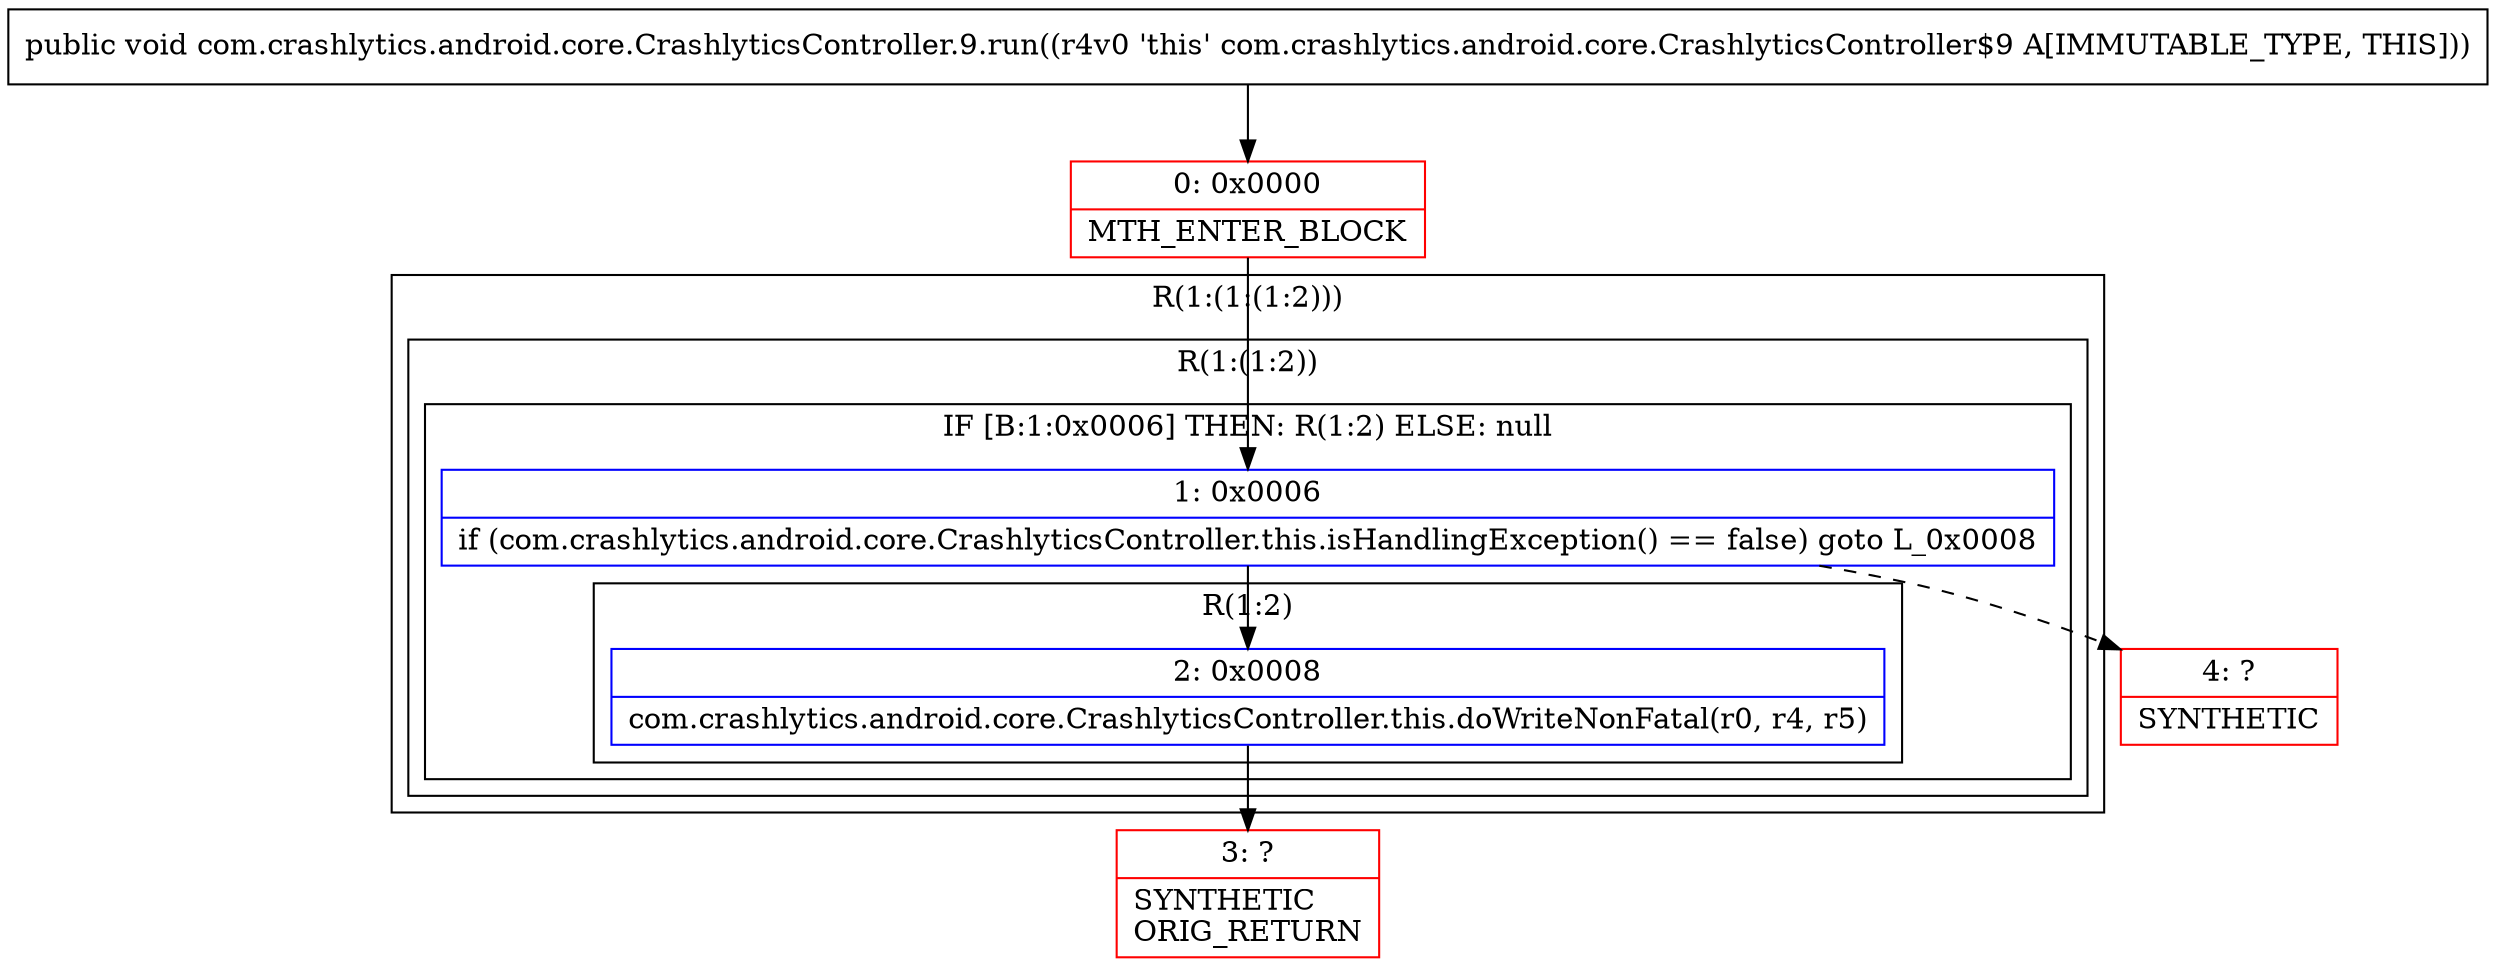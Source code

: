 digraph "CFG forcom.crashlytics.android.core.CrashlyticsController.9.run()V" {
subgraph cluster_Region_755637306 {
label = "R(1:(1:(1:2)))";
node [shape=record,color=blue];
subgraph cluster_Region_1541890549 {
label = "R(1:(1:2))";
node [shape=record,color=blue];
subgraph cluster_IfRegion_1242923628 {
label = "IF [B:1:0x0006] THEN: R(1:2) ELSE: null";
node [shape=record,color=blue];
Node_1 [shape=record,label="{1\:\ 0x0006|if (com.crashlytics.android.core.CrashlyticsController.this.isHandlingException() == false) goto L_0x0008\l}"];
subgraph cluster_Region_1367587801 {
label = "R(1:2)";
node [shape=record,color=blue];
Node_2 [shape=record,label="{2\:\ 0x0008|com.crashlytics.android.core.CrashlyticsController.this.doWriteNonFatal(r0, r4, r5)\l}"];
}
}
}
}
Node_0 [shape=record,color=red,label="{0\:\ 0x0000|MTH_ENTER_BLOCK\l}"];
Node_3 [shape=record,color=red,label="{3\:\ ?|SYNTHETIC\lORIG_RETURN\l}"];
Node_4 [shape=record,color=red,label="{4\:\ ?|SYNTHETIC\l}"];
MethodNode[shape=record,label="{public void com.crashlytics.android.core.CrashlyticsController.9.run((r4v0 'this' com.crashlytics.android.core.CrashlyticsController$9 A[IMMUTABLE_TYPE, THIS])) }"];
MethodNode -> Node_0;
Node_1 -> Node_2;
Node_1 -> Node_4[style=dashed];
Node_2 -> Node_3;
Node_0 -> Node_1;
}

